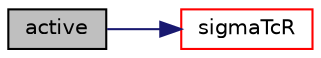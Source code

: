 digraph "active"
{
  bgcolor="transparent";
  edge [fontname="Helvetica",fontsize="10",labelfontname="Helvetica",labelfontsize="10"];
  node [fontname="Helvetica",fontsize="10",shape=record];
  rankdir="LR";
  Node1 [label="active",height=0.2,width=0.4,color="black", fillcolor="grey75", style="filled", fontcolor="black"];
  Node1 -> Node2 [color="midnightblue",fontsize="10",style="solid",fontname="Helvetica"];
  Node2 [label="sigmaTcR",height=0.2,width=0.4,color="red",URL="$a01624.html#a7c19d064f9415a3342d50517d3cdfb73",tooltip="Return the collision cross section * relative velocity product. "];
}
